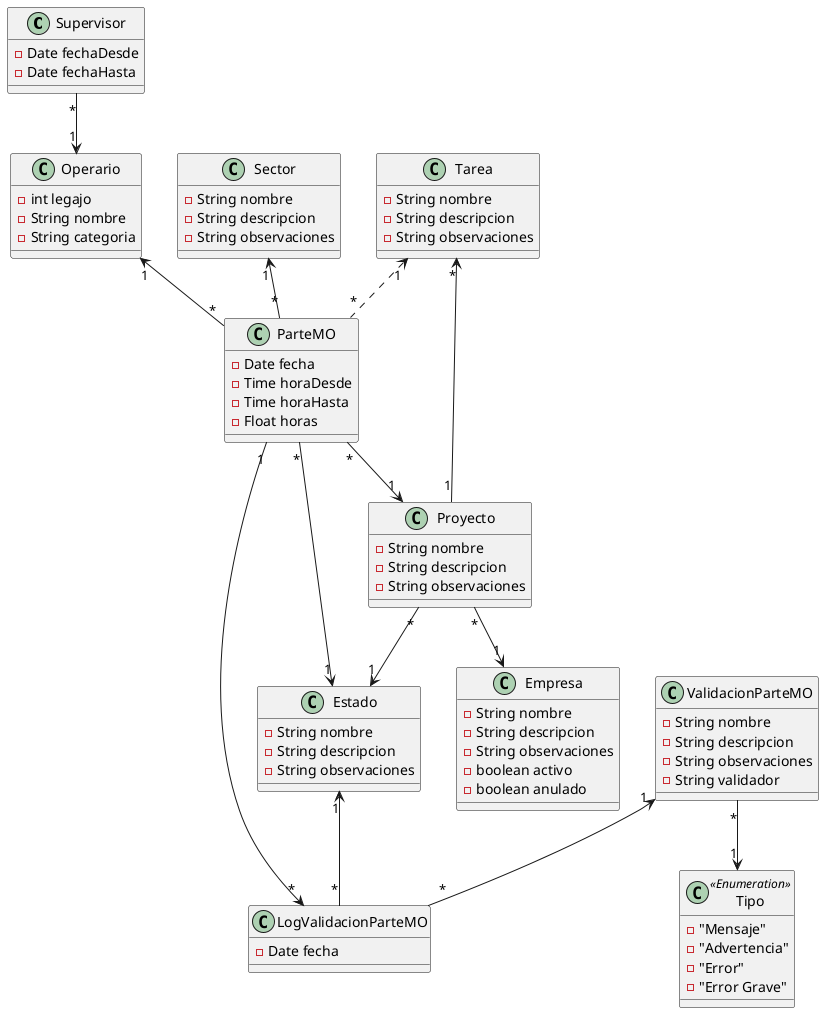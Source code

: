 @startuml
Supervisor "*"--> "1" Operario
Sector "1" <--"*" ParteMO
Operario "1" <--"*" ParteMO
Tarea "1" <.. "*" ParteMO
ParteMO "*" --> "1" Estado
ParteMO "*" --> "1" Proyecto
Tarea "*" <-- "1" Proyecto
Proyecto "*" --> "1" Estado
Proyecto "*"--> "1" Empresa
ParteMO "1" --> "*" LogValidacionParteMO
Estado "1" <-- "*" LogValidacionParteMO
ValidacionParteMO "1" <-- "*" LogValidacionParteMO
ValidacionParteMO "*" --> "1" Tipo

class Supervisor{
  -Date fechaDesde
  -Date fechaHasta
}
class Operario{
  -int legajo
  -String nombre
  -String categoria
}
class Sector{
  -String nombre
  -String descripcion
  -String observaciones
}
class Tarea{
  -String nombre
  -String descripcion
  -String observaciones
}
class ParteMO{
  -Date fecha
  -Time horaDesde
  -Time horaHasta
  -Float horas
}
class Proyecto{
  -String nombre
  -String descripcion
  -String observaciones
}
class Empresa{
  -String nombre
  -String descripcion
  -String observaciones
  -boolean activo
  -boolean anulado
}
class Estado{
  -String nombre
  -String descripcion
  -String observaciones
}
class LogValidacionParteMO{
  -Date fecha
}
class ValidacionParteMO{
  -String nombre
  -String descripcion
  -String observaciones
  -String validador
}
class Tipo<<Enumeration>>{
  -"Mensaje"
  -"Advertencia"
  -"Error"
  -"Error Grave"
}
@enduml
